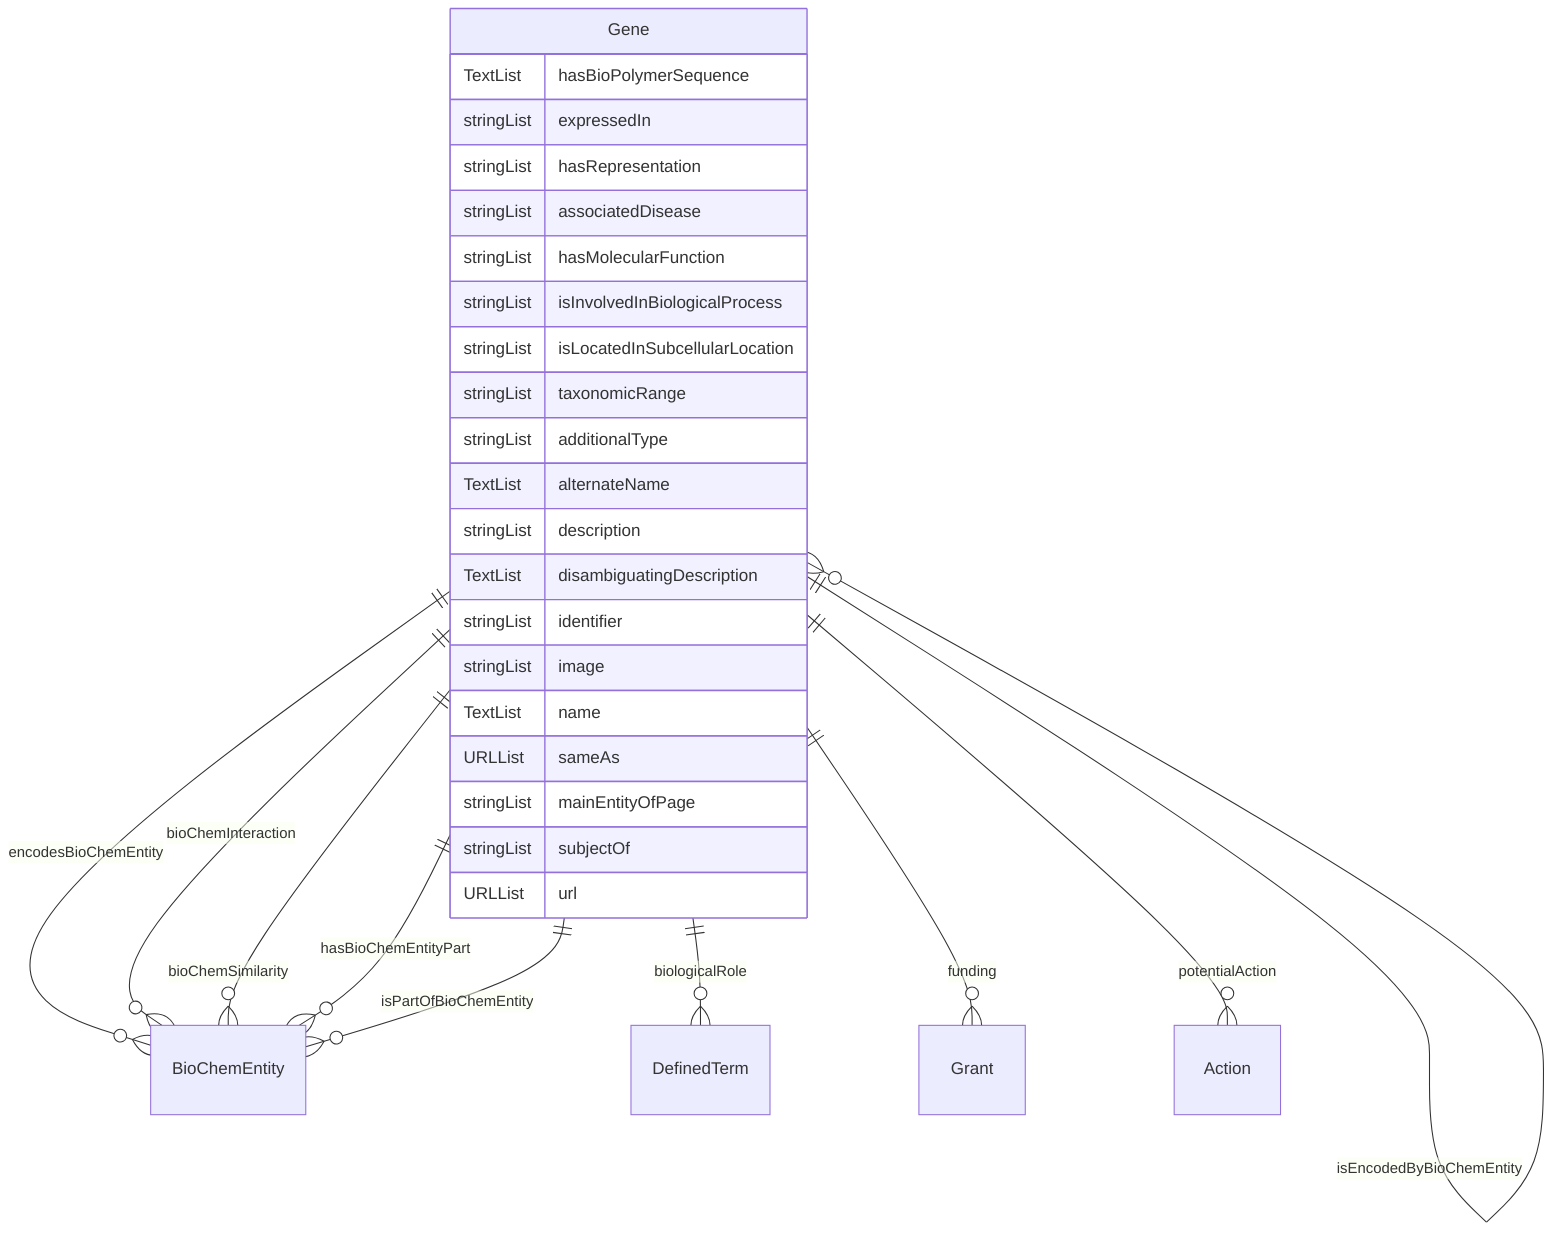 erDiagram
Gene {
    TextList hasBioPolymerSequence  
    stringList expressedIn  
    stringList hasRepresentation  
    stringList associatedDisease  
    stringList hasMolecularFunction  
    stringList isInvolvedInBiologicalProcess  
    stringList isLocatedInSubcellularLocation  
    stringList taxonomicRange  
    stringList additionalType  
    TextList alternateName  
    stringList description  
    TextList disambiguatingDescription  
    stringList identifier  
    stringList image  
    TextList name  
    URLList sameAs  
    stringList mainEntityOfPage  
    stringList subjectOf  
    URLList url  
}

Gene ||--}o Gene : "alternativeOf"
Gene ||--}o BioChemEntity : "encodesBioChemEntity"
Gene ||--}o BioChemEntity : "bioChemInteraction"
Gene ||--}o BioChemEntity : "bioChemSimilarity"
Gene ||--}o DefinedTerm : "biologicalRole"
Gene ||--}o Grant : "funding"
Gene ||--}o BioChemEntity : "hasBioChemEntityPart"
Gene ||--}o Gene : "isEncodedByBioChemEntity"
Gene ||--}o BioChemEntity : "isPartOfBioChemEntity"
Gene ||--}o Action : "potentialAction"